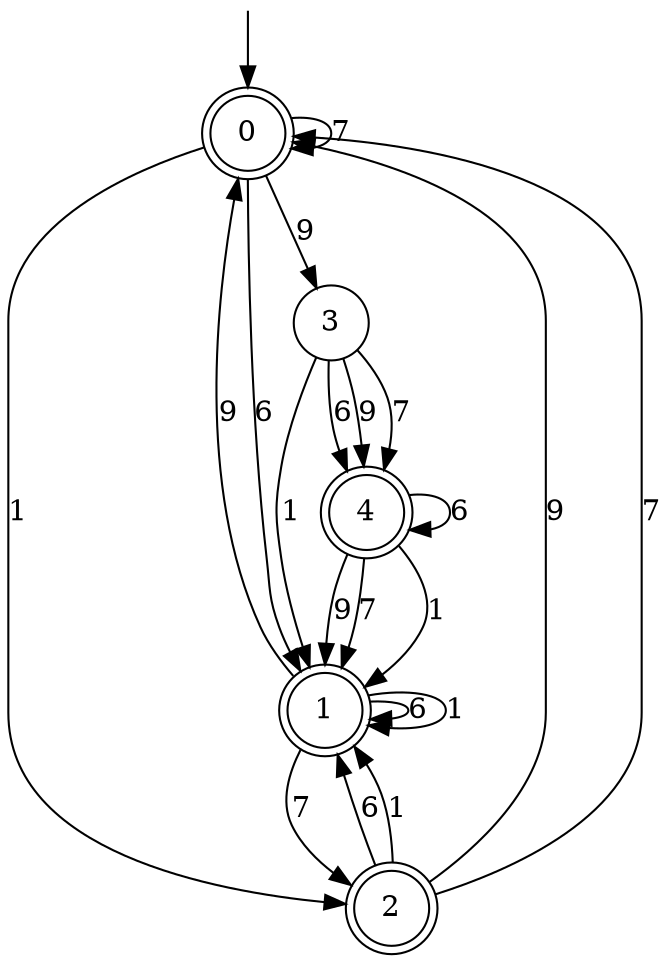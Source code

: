 digraph g {

	s0 [shape="doublecircle" label="0"];
	s1 [shape="doublecircle" label="1"];
	s2 [shape="doublecircle" label="2"];
	s3 [shape="circle" label="3"];
	s4 [shape="doublecircle" label="4"];
	s0 -> s1 [label="6"];
	s0 -> s2 [label="1"];
	s0 -> s3 [label="9"];
	s0 -> s0 [label="7"];
	s1 -> s1 [label="6"];
	s1 -> s1 [label="1"];
	s1 -> s0 [label="9"];
	s1 -> s2 [label="7"];
	s2 -> s1 [label="6"];
	s2 -> s1 [label="1"];
	s2 -> s0 [label="9"];
	s2 -> s0 [label="7"];
	s3 -> s4 [label="6"];
	s3 -> s1 [label="1"];
	s3 -> s4 [label="9"];
	s3 -> s4 [label="7"];
	s4 -> s4 [label="6"];
	s4 -> s1 [label="1"];
	s4 -> s1 [label="9"];
	s4 -> s1 [label="7"];

__start0 [label="" shape="none" width="0" height="0"];
__start0 -> s0;

}
